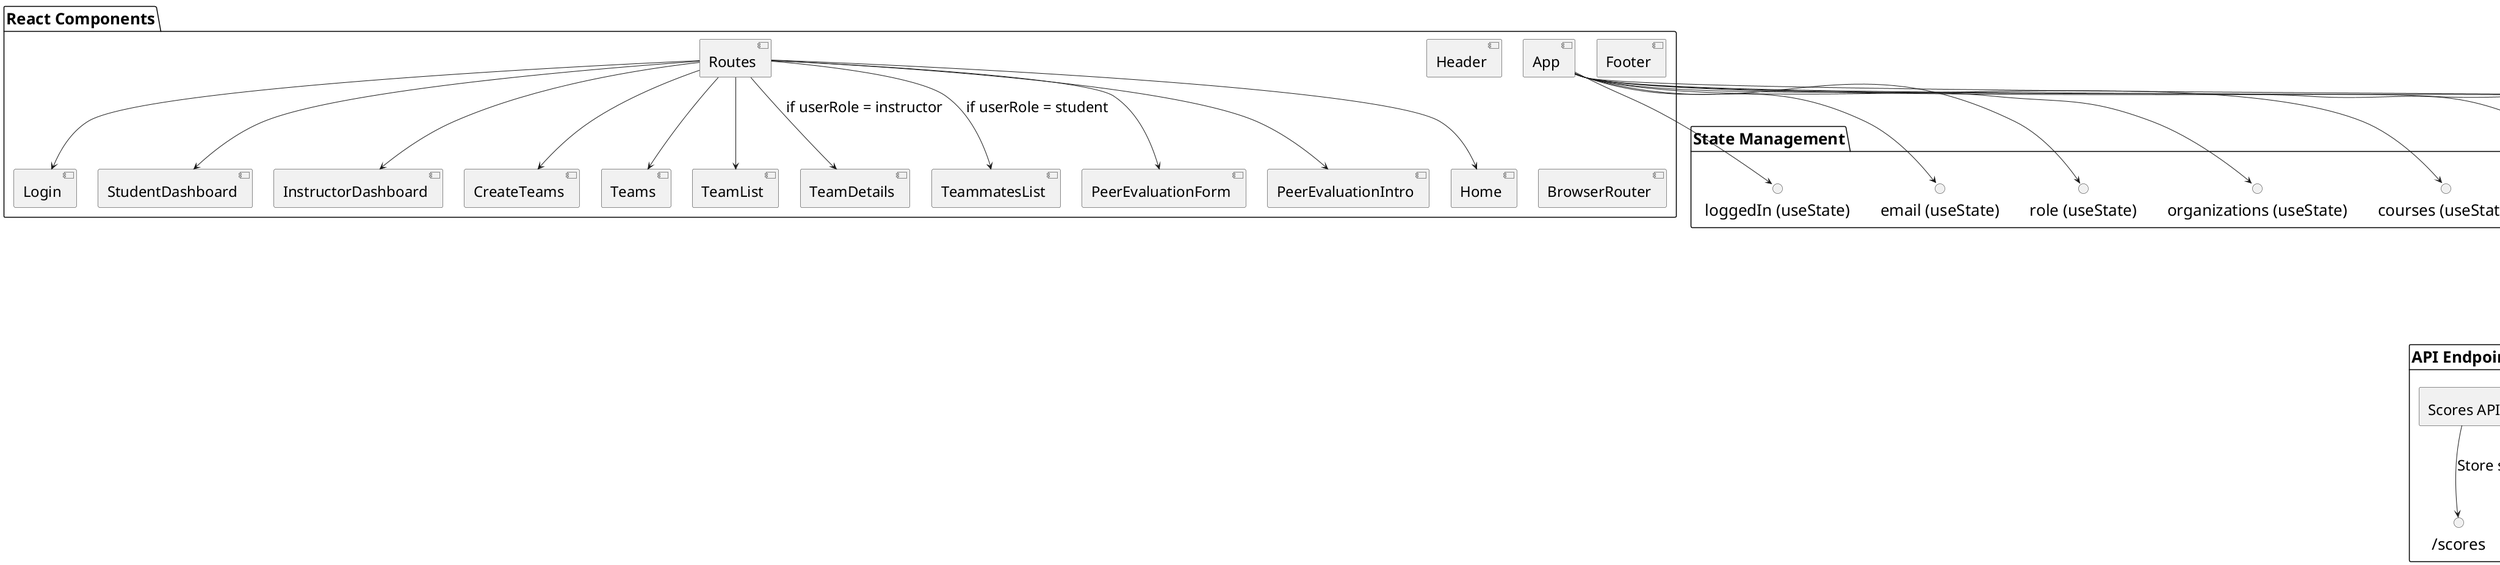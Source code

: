 
@startuml
skinparam layout left to right direction
skinparam defaultFontSize 26   ' Increase font size
skinparam componentFontSize 24 ' Increase component font size
skinparam wrapWidth 200        ' Allow more space for text wrapping
skinparam padding 20          ' Increase spacing between elements
skinparam arrowFontSize 24    ' Increase font size for arrows

package "React Components" {
    [App]
    [Header]
    [Footer]
    [BrowserRouter]
    [Routes]
    [Home]
    [Login]
    [StudentDashboard]
    [InstructorDashboard]
    [CreateTeams]
    [Teams]
    [TeamList]
    [TeamDetails]
    [TeammatesList]
    [PeerEvaluationForm]
    [PeerEvaluationIntro]
}

package "State Management" {
    [App] --> "loggedIn (useState)"
    [App] --> "email (useState)"
    [App] --> "role (useState)"
    [App] --> "organizations (useState)"
    [App] --> "courses (useState)"
    [App] --> "teams (useState)"
    [App] --> "students (useState)"
    [App] --> "memberships (useState)"
}

package "Backend Communication" {
    [App] --> [fetchData]
    [fetchData] --> [Courses API]
    [fetchData] --> [Teams API]
    [fetchData] --> [Peer Evaluations API]
    [fetchData] --> [Verify Token API]
}

package "API Endpoints" {
    [Teams API] --> "/teams/:id" : "Get specific team by ID"
    [Teams API] --> "/teams/:id/students" : "Add student to team"
    [Teams API] --> "/teams/:id/students/:studentId" : "Remove student from team"
    [Teams API] --> "/teams/:id/size" : "Update team size"
    [Peer Evaluations API] --> "/submit-evaluation" : "Submit peer evaluation"
    [Peer Evaluations API] --> "/peer-evaluations/check" : "Check if evaluation exists"
    [Peer Evaluations API] --> "/peer-evaluations/feedback" : "Get team feedback"
    [Rosters API] --> "/rosters" : "Create a new roster"
    [Scores API] --> "/scores" : "Store score for a team"
}

[Routes] --> [Home]
[Routes] --> [Login]
[Routes] --> [StudentDashboard]
[Routes] --> [InstructorDashboard]
[Routes] --> [CreateTeams]
[Routes] --> [Teams]
[Routes] --> [TeamList]
[Routes] --> [TeamDetails] : "if userRole = instructor"
[Routes] --> [TeammatesList] : "if userRole = student"
[Routes] --> [PeerEvaluationForm]
[Routes] --> [PeerEvaluationIntro]

@enduml

